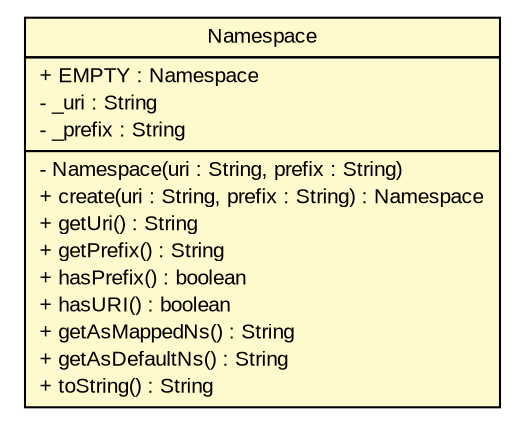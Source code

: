 #!/usr/local/bin/dot
#
# Class diagram 
# Generated by UMLGraph version R5_6_6-6-g3bdff0 (http://www.umlgraph.org/)
#

digraph G {
	edge [fontname="arial",fontsize=10,labelfontname="arial",labelfontsize=10];
	node [fontname="arial",fontsize=10,shape=plaintext];
	nodesep=0.25;
	ranksep=0.5;
	// org.tanjakostic.jcleancim.model.Namespace
	c139800 [label=<<table title="org.tanjakostic.jcleancim.model.Namespace" border="0" cellborder="1" cellspacing="0" cellpadding="2" port="p" bgcolor="lemonChiffon" href="./Namespace.html">
		<tr><td><table border="0" cellspacing="0" cellpadding="1">
<tr><td align="center" balign="center"> Namespace </td></tr>
		</table></td></tr>
		<tr><td><table border="0" cellspacing="0" cellpadding="1">
<tr><td align="left" balign="left"> + EMPTY : Namespace </td></tr>
<tr><td align="left" balign="left"> - _uri : String </td></tr>
<tr><td align="left" balign="left"> - _prefix : String </td></tr>
		</table></td></tr>
		<tr><td><table border="0" cellspacing="0" cellpadding="1">
<tr><td align="left" balign="left"> - Namespace(uri : String, prefix : String) </td></tr>
<tr><td align="left" balign="left"> + create(uri : String, prefix : String) : Namespace </td></tr>
<tr><td align="left" balign="left"> + getUri() : String </td></tr>
<tr><td align="left" balign="left"> + getPrefix() : String </td></tr>
<tr><td align="left" balign="left"> + hasPrefix() : boolean </td></tr>
<tr><td align="left" balign="left"> + hasURI() : boolean </td></tr>
<tr><td align="left" balign="left"> + getAsMappedNs() : String </td></tr>
<tr><td align="left" balign="left"> + getAsDefaultNs() : String </td></tr>
<tr><td align="left" balign="left"> + toString() : String </td></tr>
		</table></td></tr>
		</table>>, URL="./Namespace.html", fontname="arial", fontcolor="black", fontsize=10.0];
}


